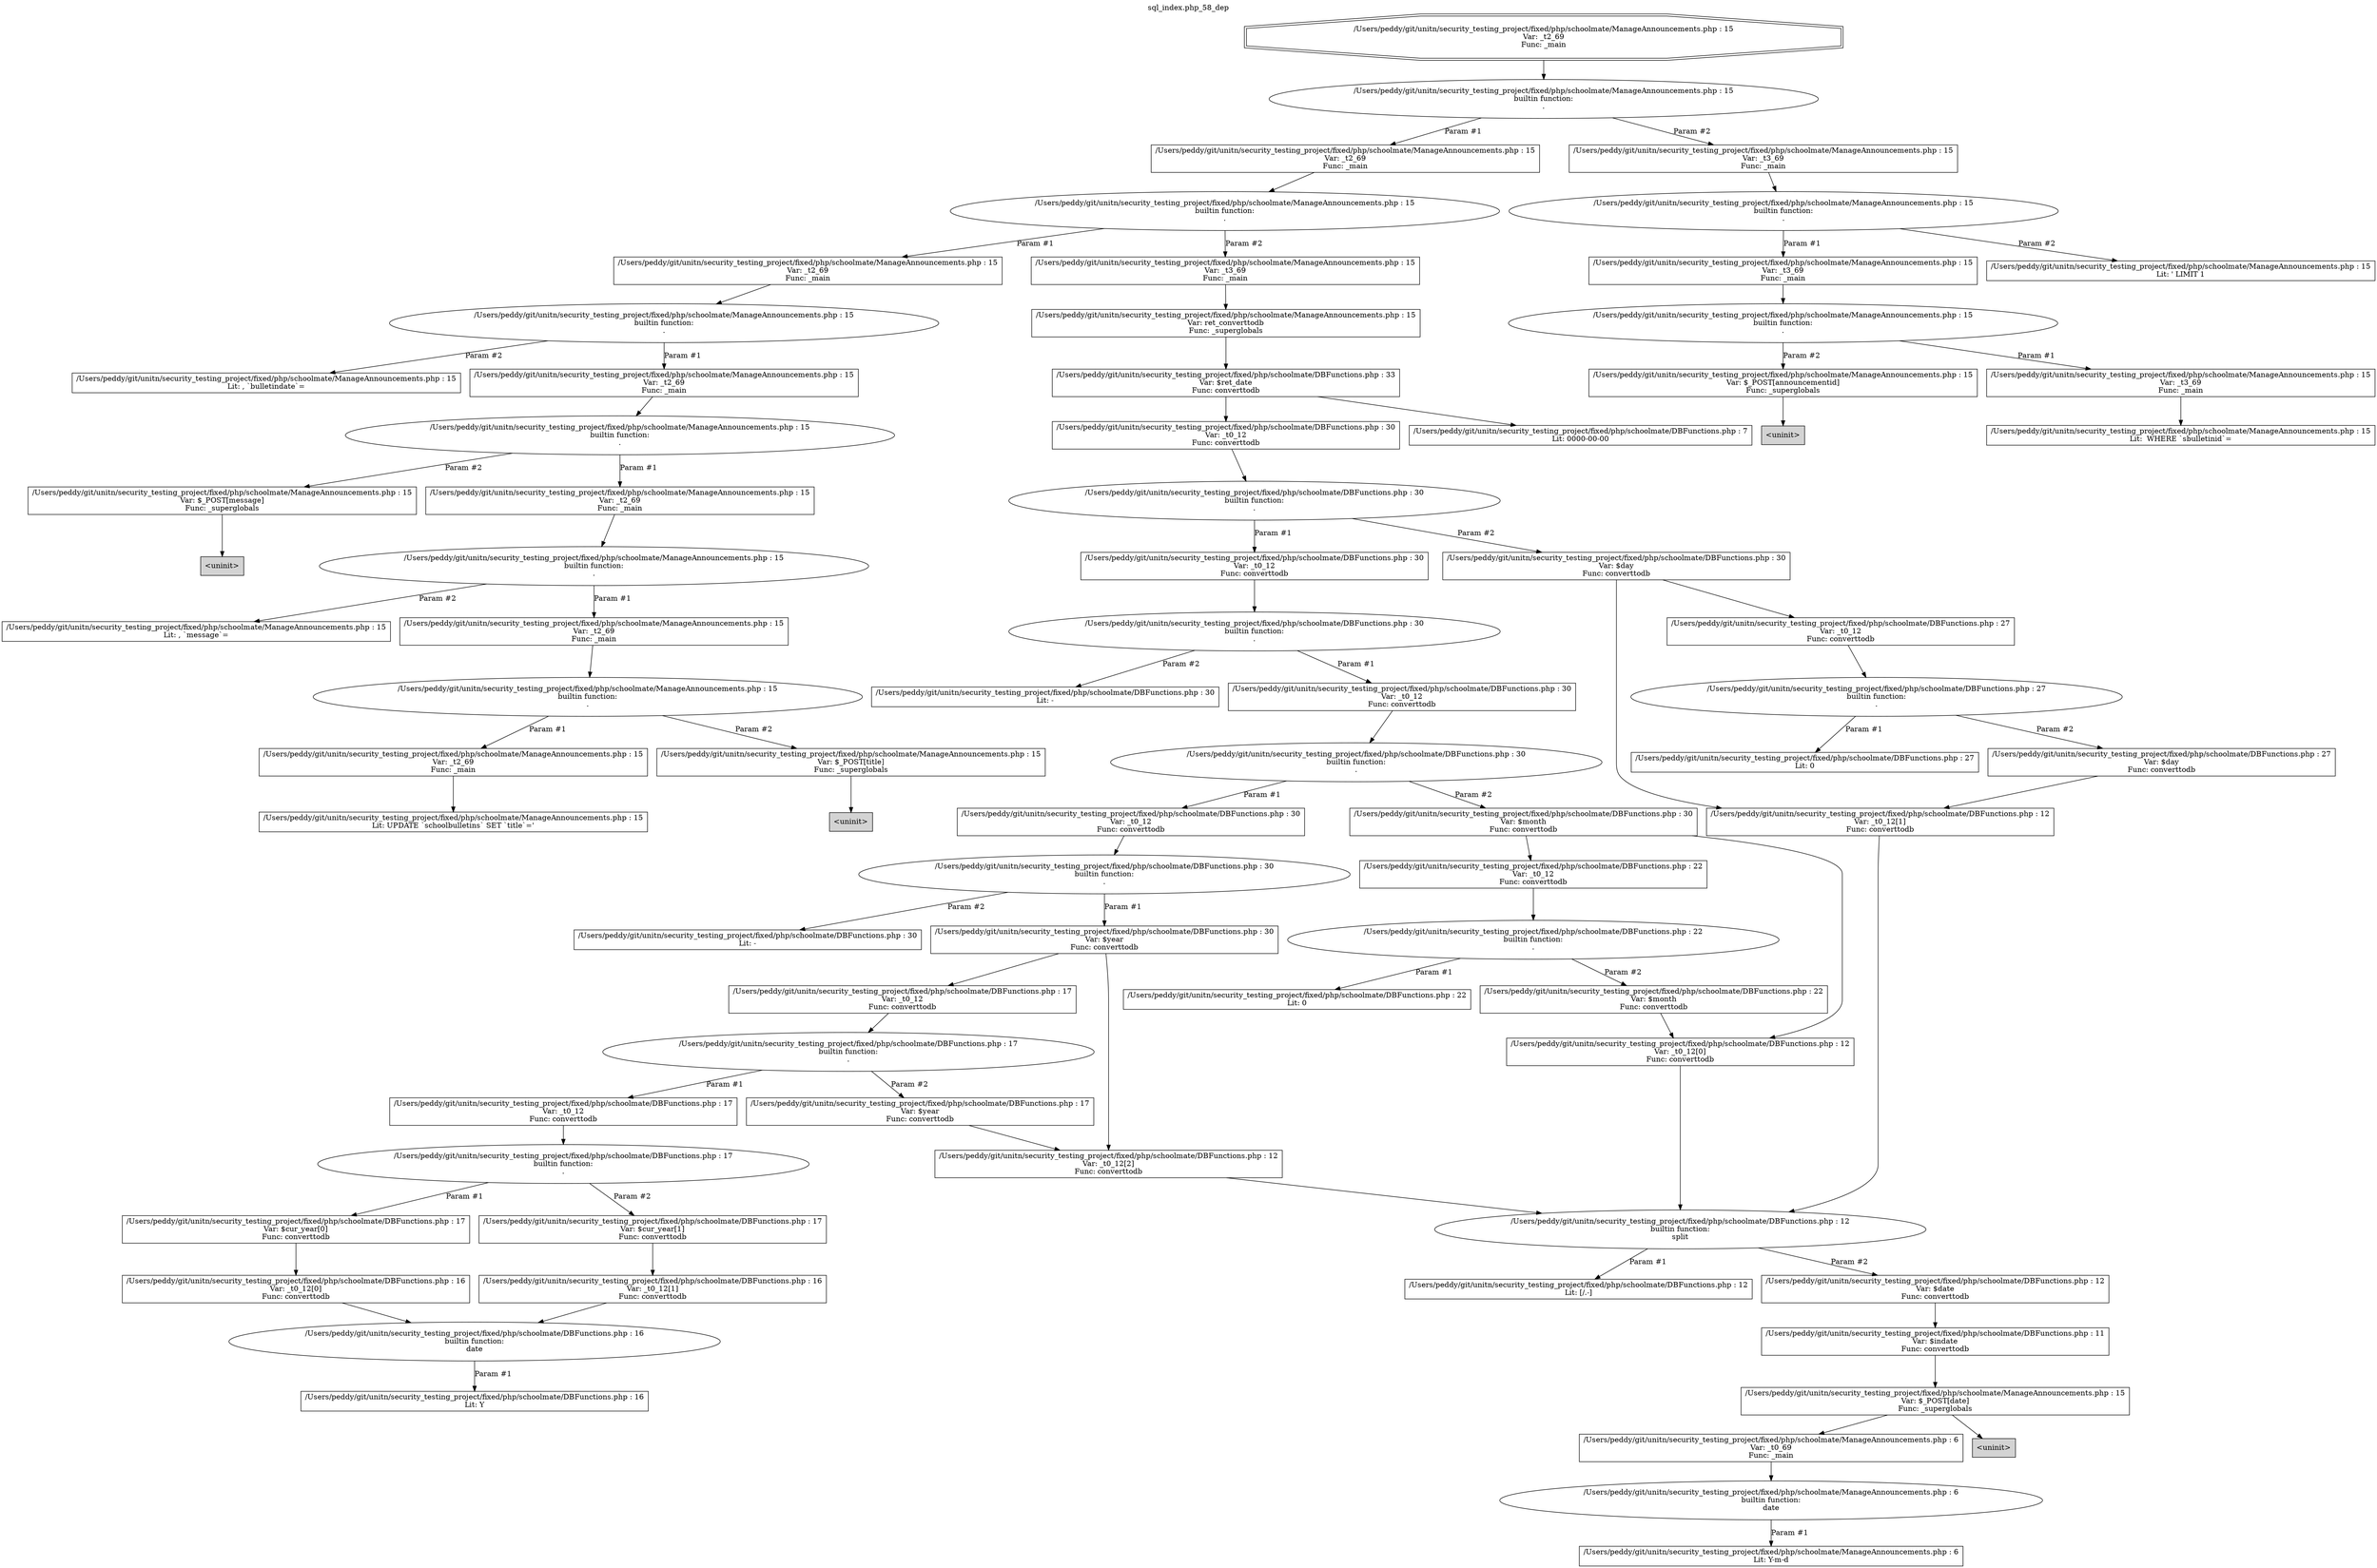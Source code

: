 digraph cfg {
  label="sql_index.php_58_dep";
  labelloc=t;
  n1 [shape=doubleoctagon, label="/Users/peddy/git/unitn/security_testing_project/fixed/php/schoolmate/ManageAnnouncements.php : 15\nVar: _t2_69\nFunc: _main\n"];
  n2 [shape=ellipse, label="/Users/peddy/git/unitn/security_testing_project/fixed/php/schoolmate/ManageAnnouncements.php : 15\nbuiltin function:\n.\n"];
  n3 [shape=box, label="/Users/peddy/git/unitn/security_testing_project/fixed/php/schoolmate/ManageAnnouncements.php : 15\nVar: _t2_69\nFunc: _main\n"];
  n4 [shape=ellipse, label="/Users/peddy/git/unitn/security_testing_project/fixed/php/schoolmate/ManageAnnouncements.php : 15\nbuiltin function:\n.\n"];
  n5 [shape=box, label="/Users/peddy/git/unitn/security_testing_project/fixed/php/schoolmate/ManageAnnouncements.php : 15\nVar: _t2_69\nFunc: _main\n"];
  n6 [shape=ellipse, label="/Users/peddy/git/unitn/security_testing_project/fixed/php/schoolmate/ManageAnnouncements.php : 15\nbuiltin function:\n.\n"];
  n7 [shape=box, label="/Users/peddy/git/unitn/security_testing_project/fixed/php/schoolmate/ManageAnnouncements.php : 15\nVar: _t2_69\nFunc: _main\n"];
  n8 [shape=ellipse, label="/Users/peddy/git/unitn/security_testing_project/fixed/php/schoolmate/ManageAnnouncements.php : 15\nbuiltin function:\n.\n"];
  n9 [shape=box, label="/Users/peddy/git/unitn/security_testing_project/fixed/php/schoolmate/ManageAnnouncements.php : 15\nVar: _t2_69\nFunc: _main\n"];
  n10 [shape=ellipse, label="/Users/peddy/git/unitn/security_testing_project/fixed/php/schoolmate/ManageAnnouncements.php : 15\nbuiltin function:\n.\n"];
  n11 [shape=box, label="/Users/peddy/git/unitn/security_testing_project/fixed/php/schoolmate/ManageAnnouncements.php : 15\nVar: _t2_69\nFunc: _main\n"];
  n12 [shape=ellipse, label="/Users/peddy/git/unitn/security_testing_project/fixed/php/schoolmate/ManageAnnouncements.php : 15\nbuiltin function:\n.\n"];
  n13 [shape=box, label="/Users/peddy/git/unitn/security_testing_project/fixed/php/schoolmate/ManageAnnouncements.php : 15\nVar: _t2_69\nFunc: _main\n"];
  n14 [shape=box, label="/Users/peddy/git/unitn/security_testing_project/fixed/php/schoolmate/ManageAnnouncements.php : 15\nLit: UPDATE `schoolbulletins` SET `title`='\n"];
  n15 [shape=box, label="/Users/peddy/git/unitn/security_testing_project/fixed/php/schoolmate/ManageAnnouncements.php : 15\nVar: $_POST[title]\nFunc: _superglobals\n"];
  n16 [shape=box, label="<uninit>",style=filled];
  n17 [shape=box, label="/Users/peddy/git/unitn/security_testing_project/fixed/php/schoolmate/ManageAnnouncements.php : 15\nLit: , `message`=\n"];
  n18 [shape=box, label="/Users/peddy/git/unitn/security_testing_project/fixed/php/schoolmate/ManageAnnouncements.php : 15\nVar: $_POST[message]\nFunc: _superglobals\n"];
  n19 [shape=box, label="<uninit>",style=filled];
  n20 [shape=box, label="/Users/peddy/git/unitn/security_testing_project/fixed/php/schoolmate/ManageAnnouncements.php : 15\nLit: , `bulletindate`=\n"];
  n21 [shape=box, label="/Users/peddy/git/unitn/security_testing_project/fixed/php/schoolmate/ManageAnnouncements.php : 15\nVar: _t3_69\nFunc: _main\n"];
  n22 [shape=box, label="/Users/peddy/git/unitn/security_testing_project/fixed/php/schoolmate/ManageAnnouncements.php : 15\nVar: ret_converttodb\nFunc: _superglobals\n"];
  n23 [shape=box, label="/Users/peddy/git/unitn/security_testing_project/fixed/php/schoolmate/DBFunctions.php : 33\nVar: $ret_date\nFunc: converttodb\n"];
  n24 [shape=box, label="/Users/peddy/git/unitn/security_testing_project/fixed/php/schoolmate/DBFunctions.php : 7\nLit: 0000-00-00\n"];
  n25 [shape=box, label="/Users/peddy/git/unitn/security_testing_project/fixed/php/schoolmate/DBFunctions.php : 30\nVar: _t0_12\nFunc: converttodb\n"];
  n26 [shape=ellipse, label="/Users/peddy/git/unitn/security_testing_project/fixed/php/schoolmate/DBFunctions.php : 30\nbuiltin function:\n.\n"];
  n27 [shape=box, label="/Users/peddy/git/unitn/security_testing_project/fixed/php/schoolmate/DBFunctions.php : 30\nVar: _t0_12\nFunc: converttodb\n"];
  n28 [shape=ellipse, label="/Users/peddy/git/unitn/security_testing_project/fixed/php/schoolmate/DBFunctions.php : 30\nbuiltin function:\n.\n"];
  n29 [shape=box, label="/Users/peddy/git/unitn/security_testing_project/fixed/php/schoolmate/DBFunctions.php : 30\nVar: _t0_12\nFunc: converttodb\n"];
  n30 [shape=ellipse, label="/Users/peddy/git/unitn/security_testing_project/fixed/php/schoolmate/DBFunctions.php : 30\nbuiltin function:\n.\n"];
  n31 [shape=box, label="/Users/peddy/git/unitn/security_testing_project/fixed/php/schoolmate/DBFunctions.php : 30\nVar: _t0_12\nFunc: converttodb\n"];
  n32 [shape=ellipse, label="/Users/peddy/git/unitn/security_testing_project/fixed/php/schoolmate/DBFunctions.php : 30\nbuiltin function:\n.\n"];
  n33 [shape=box, label="/Users/peddy/git/unitn/security_testing_project/fixed/php/schoolmate/DBFunctions.php : 30\nVar: $year\nFunc: converttodb\n"];
  n34 [shape=box, label="/Users/peddy/git/unitn/security_testing_project/fixed/php/schoolmate/DBFunctions.php : 12\nVar: _t0_12[2]\nFunc: converttodb\n"];
  n35 [shape=ellipse, label="/Users/peddy/git/unitn/security_testing_project/fixed/php/schoolmate/DBFunctions.php : 12\nbuiltin function:\nsplit\n"];
  n36 [shape=box, label="/Users/peddy/git/unitn/security_testing_project/fixed/php/schoolmate/DBFunctions.php : 12\nLit: [/.-]\n"];
  n37 [shape=box, label="/Users/peddy/git/unitn/security_testing_project/fixed/php/schoolmate/DBFunctions.php : 12\nVar: $date\nFunc: converttodb\n"];
  n38 [shape=box, label="/Users/peddy/git/unitn/security_testing_project/fixed/php/schoolmate/DBFunctions.php : 11\nVar: $indate\nFunc: converttodb\n"];
  n39 [shape=box, label="/Users/peddy/git/unitn/security_testing_project/fixed/php/schoolmate/ManageAnnouncements.php : 15\nVar: $_POST[date]\nFunc: _superglobals\n"];
  n40 [shape=box, label="/Users/peddy/git/unitn/security_testing_project/fixed/php/schoolmate/ManageAnnouncements.php : 6\nVar: _t0_69\nFunc: _main\n"];
  n41 [shape=ellipse, label="/Users/peddy/git/unitn/security_testing_project/fixed/php/schoolmate/ManageAnnouncements.php : 6\nbuiltin function:\ndate\n"];
  n42 [shape=box, label="/Users/peddy/git/unitn/security_testing_project/fixed/php/schoolmate/ManageAnnouncements.php : 6\nLit: Y-m-d\n"];
  n43 [shape=box, label="<uninit>",style=filled];
  n44 [shape=box, label="/Users/peddy/git/unitn/security_testing_project/fixed/php/schoolmate/DBFunctions.php : 17\nVar: _t0_12\nFunc: converttodb\n"];
  n45 [shape=ellipse, label="/Users/peddy/git/unitn/security_testing_project/fixed/php/schoolmate/DBFunctions.php : 17\nbuiltin function:\n.\n"];
  n46 [shape=box, label="/Users/peddy/git/unitn/security_testing_project/fixed/php/schoolmate/DBFunctions.php : 17\nVar: _t0_12\nFunc: converttodb\n"];
  n47 [shape=ellipse, label="/Users/peddy/git/unitn/security_testing_project/fixed/php/schoolmate/DBFunctions.php : 17\nbuiltin function:\n.\n"];
  n48 [shape=box, label="/Users/peddy/git/unitn/security_testing_project/fixed/php/schoolmate/DBFunctions.php : 17\nVar: $cur_year[0]\nFunc: converttodb\n"];
  n49 [shape=box, label="/Users/peddy/git/unitn/security_testing_project/fixed/php/schoolmate/DBFunctions.php : 16\nVar: _t0_12[0]\nFunc: converttodb\n"];
  n50 [shape=ellipse, label="/Users/peddy/git/unitn/security_testing_project/fixed/php/schoolmate/DBFunctions.php : 16\nbuiltin function:\ndate\n"];
  n51 [shape=box, label="/Users/peddy/git/unitn/security_testing_project/fixed/php/schoolmate/DBFunctions.php : 16\nLit: Y\n"];
  n52 [shape=box, label="/Users/peddy/git/unitn/security_testing_project/fixed/php/schoolmate/DBFunctions.php : 17\nVar: $cur_year[1]\nFunc: converttodb\n"];
  n53 [shape=box, label="/Users/peddy/git/unitn/security_testing_project/fixed/php/schoolmate/DBFunctions.php : 16\nVar: _t0_12[1]\nFunc: converttodb\n"];
  n54 [shape=box, label="/Users/peddy/git/unitn/security_testing_project/fixed/php/schoolmate/DBFunctions.php : 17\nVar: $year\nFunc: converttodb\n"];
  n55 [shape=box, label="/Users/peddy/git/unitn/security_testing_project/fixed/php/schoolmate/DBFunctions.php : 30\nLit: -\n"];
  n56 [shape=box, label="/Users/peddy/git/unitn/security_testing_project/fixed/php/schoolmate/DBFunctions.php : 30\nVar: $month\nFunc: converttodb\n"];
  n57 [shape=box, label="/Users/peddy/git/unitn/security_testing_project/fixed/php/schoolmate/DBFunctions.php : 22\nVar: _t0_12\nFunc: converttodb\n"];
  n58 [shape=ellipse, label="/Users/peddy/git/unitn/security_testing_project/fixed/php/schoolmate/DBFunctions.php : 22\nbuiltin function:\n.\n"];
  n59 [shape=box, label="/Users/peddy/git/unitn/security_testing_project/fixed/php/schoolmate/DBFunctions.php : 22\nLit: 0\n"];
  n60 [shape=box, label="/Users/peddy/git/unitn/security_testing_project/fixed/php/schoolmate/DBFunctions.php : 22\nVar: $month\nFunc: converttodb\n"];
  n61 [shape=box, label="/Users/peddy/git/unitn/security_testing_project/fixed/php/schoolmate/DBFunctions.php : 12\nVar: _t0_12[0]\nFunc: converttodb\n"];
  n62 [shape=box, label="/Users/peddy/git/unitn/security_testing_project/fixed/php/schoolmate/DBFunctions.php : 30\nLit: -\n"];
  n63 [shape=box, label="/Users/peddy/git/unitn/security_testing_project/fixed/php/schoolmate/DBFunctions.php : 30\nVar: $day\nFunc: converttodb\n"];
  n64 [shape=box, label="/Users/peddy/git/unitn/security_testing_project/fixed/php/schoolmate/DBFunctions.php : 12\nVar: _t0_12[1]\nFunc: converttodb\n"];
  n65 [shape=box, label="/Users/peddy/git/unitn/security_testing_project/fixed/php/schoolmate/DBFunctions.php : 27\nVar: _t0_12\nFunc: converttodb\n"];
  n66 [shape=ellipse, label="/Users/peddy/git/unitn/security_testing_project/fixed/php/schoolmate/DBFunctions.php : 27\nbuiltin function:\n.\n"];
  n67 [shape=box, label="/Users/peddy/git/unitn/security_testing_project/fixed/php/schoolmate/DBFunctions.php : 27\nLit: 0\n"];
  n68 [shape=box, label="/Users/peddy/git/unitn/security_testing_project/fixed/php/schoolmate/DBFunctions.php : 27\nVar: $day\nFunc: converttodb\n"];
  n69 [shape=box, label="/Users/peddy/git/unitn/security_testing_project/fixed/php/schoolmate/ManageAnnouncements.php : 15\nVar: _t3_69\nFunc: _main\n"];
  n70 [shape=ellipse, label="/Users/peddy/git/unitn/security_testing_project/fixed/php/schoolmate/ManageAnnouncements.php : 15\nbuiltin function:\n.\n"];
  n71 [shape=box, label="/Users/peddy/git/unitn/security_testing_project/fixed/php/schoolmate/ManageAnnouncements.php : 15\nVar: _t3_69\nFunc: _main\n"];
  n72 [shape=ellipse, label="/Users/peddy/git/unitn/security_testing_project/fixed/php/schoolmate/ManageAnnouncements.php : 15\nbuiltin function:\n.\n"];
  n73 [shape=box, label="/Users/peddy/git/unitn/security_testing_project/fixed/php/schoolmate/ManageAnnouncements.php : 15\nVar: _t3_69\nFunc: _main\n"];
  n74 [shape=box, label="/Users/peddy/git/unitn/security_testing_project/fixed/php/schoolmate/ManageAnnouncements.php : 15\nLit:  WHERE `sbulletinid`=\n"];
  n75 [shape=box, label="/Users/peddy/git/unitn/security_testing_project/fixed/php/schoolmate/ManageAnnouncements.php : 15\nVar: $_POST[announcementid]\nFunc: _superglobals\n"];
  n76 [shape=box, label="<uninit>",style=filled];
  n77 [shape=box, label="/Users/peddy/git/unitn/security_testing_project/fixed/php/schoolmate/ManageAnnouncements.php : 15\nLit: ' LIMIT 1\n"];
  n1 -> n2;
  n3 -> n4;
  n5 -> n6;
  n7 -> n8;
  n9 -> n10;
  n11 -> n12;
  n13 -> n14;
  n12 -> n13[label="Param #1"];
  n12 -> n15[label="Param #2"];
  n15 -> n16;
  n10 -> n11[label="Param #1"];
  n10 -> n17[label="Param #2"];
  n8 -> n9[label="Param #1"];
  n8 -> n18[label="Param #2"];
  n18 -> n19;
  n6 -> n7[label="Param #1"];
  n6 -> n20[label="Param #2"];
  n4 -> n5[label="Param #1"];
  n4 -> n21[label="Param #2"];
  n23 -> n24;
  n23 -> n25;
  n25 -> n26;
  n27 -> n28;
  n29 -> n30;
  n31 -> n32;
  n34 -> n35;
  n35 -> n36[label="Param #1"];
  n35 -> n37[label="Param #2"];
  n40 -> n41;
  n41 -> n42[label="Param #1"];
  n39 -> n40;
  n39 -> n43;
  n38 -> n39;
  n37 -> n38;
  n33 -> n34;
  n33 -> n44;
  n44 -> n45;
  n46 -> n47;
  n49 -> n50;
  n50 -> n51[label="Param #1"];
  n48 -> n49;
  n47 -> n48[label="Param #1"];
  n47 -> n52[label="Param #2"];
  n53 -> n50;
  n52 -> n53;
  n45 -> n46[label="Param #1"];
  n45 -> n54[label="Param #2"];
  n54 -> n34;
  n32 -> n33[label="Param #1"];
  n32 -> n55[label="Param #2"];
  n30 -> n31[label="Param #1"];
  n30 -> n56[label="Param #2"];
  n57 -> n58;
  n58 -> n59[label="Param #1"];
  n58 -> n60[label="Param #2"];
  n61 -> n35;
  n60 -> n61;
  n56 -> n57;
  n56 -> n61;
  n28 -> n29[label="Param #1"];
  n28 -> n62[label="Param #2"];
  n26 -> n27[label="Param #1"];
  n26 -> n63[label="Param #2"];
  n64 -> n35;
  n63 -> n64;
  n63 -> n65;
  n65 -> n66;
  n66 -> n67[label="Param #1"];
  n66 -> n68[label="Param #2"];
  n68 -> n64;
  n22 -> n23;
  n21 -> n22;
  n2 -> n3[label="Param #1"];
  n2 -> n69[label="Param #2"];
  n69 -> n70;
  n71 -> n72;
  n73 -> n74;
  n72 -> n73[label="Param #1"];
  n72 -> n75[label="Param #2"];
  n75 -> n76;
  n70 -> n71[label="Param #1"];
  n70 -> n77[label="Param #2"];
}

